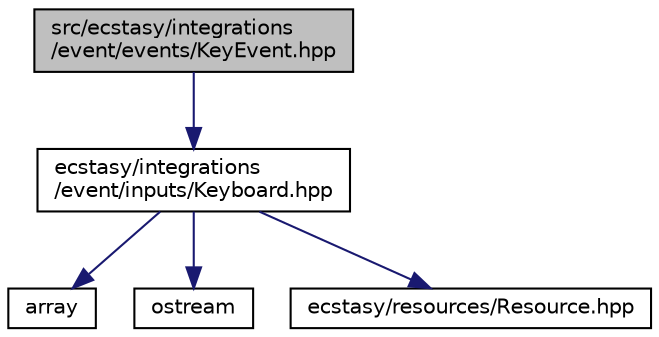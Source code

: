 digraph "src/ecstasy/integrations/event/events/KeyEvent.hpp"
{
 // LATEX_PDF_SIZE
  edge [fontname="Helvetica",fontsize="10",labelfontname="Helvetica",labelfontsize="10"];
  node [fontname="Helvetica",fontsize="10",shape=record];
  Node1 [label="src/ecstasy/integrations\l/event/events/KeyEvent.hpp",height=0.2,width=0.4,color="black", fillcolor="grey75", style="filled", fontcolor="black",tooltip=" "];
  Node1 -> Node2 [color="midnightblue",fontsize="10",style="solid",fontname="Helvetica"];
  Node2 [label="ecstasy/integrations\l/event/inputs/Keyboard.hpp",height=0.2,width=0.4,color="black", fillcolor="white", style="filled",URL="$_keyboard_8hpp.html",tooltip=" "];
  Node2 -> Node3 [color="midnightblue",fontsize="10",style="solid",fontname="Helvetica"];
  Node3 [label="array",height=0.2,width=0.4,color="black", fillcolor="white", style="filled",URL="/home/runner/work/ecstasy/ecstasy/doc/external/cppreference-doxygen-web.tag.xml$cpp/header/array.html",tooltip=" "];
  Node2 -> Node4 [color="midnightblue",fontsize="10",style="solid",fontname="Helvetica"];
  Node4 [label="ostream",height=0.2,width=0.4,color="black", fillcolor="white", style="filled",URL="/home/runner/work/ecstasy/ecstasy/doc/external/cppreference-doxygen-web.tag.xml$cpp/header/ostream.html",tooltip=" "];
  Node2 -> Node5 [color="midnightblue",fontsize="10",style="solid",fontname="Helvetica"];
  Node5 [label="ecstasy/resources/Resource.hpp",height=0.2,width=0.4,color="black", fillcolor="white", style="filled",URL="$_resource_8hpp.html",tooltip=" "];
}
